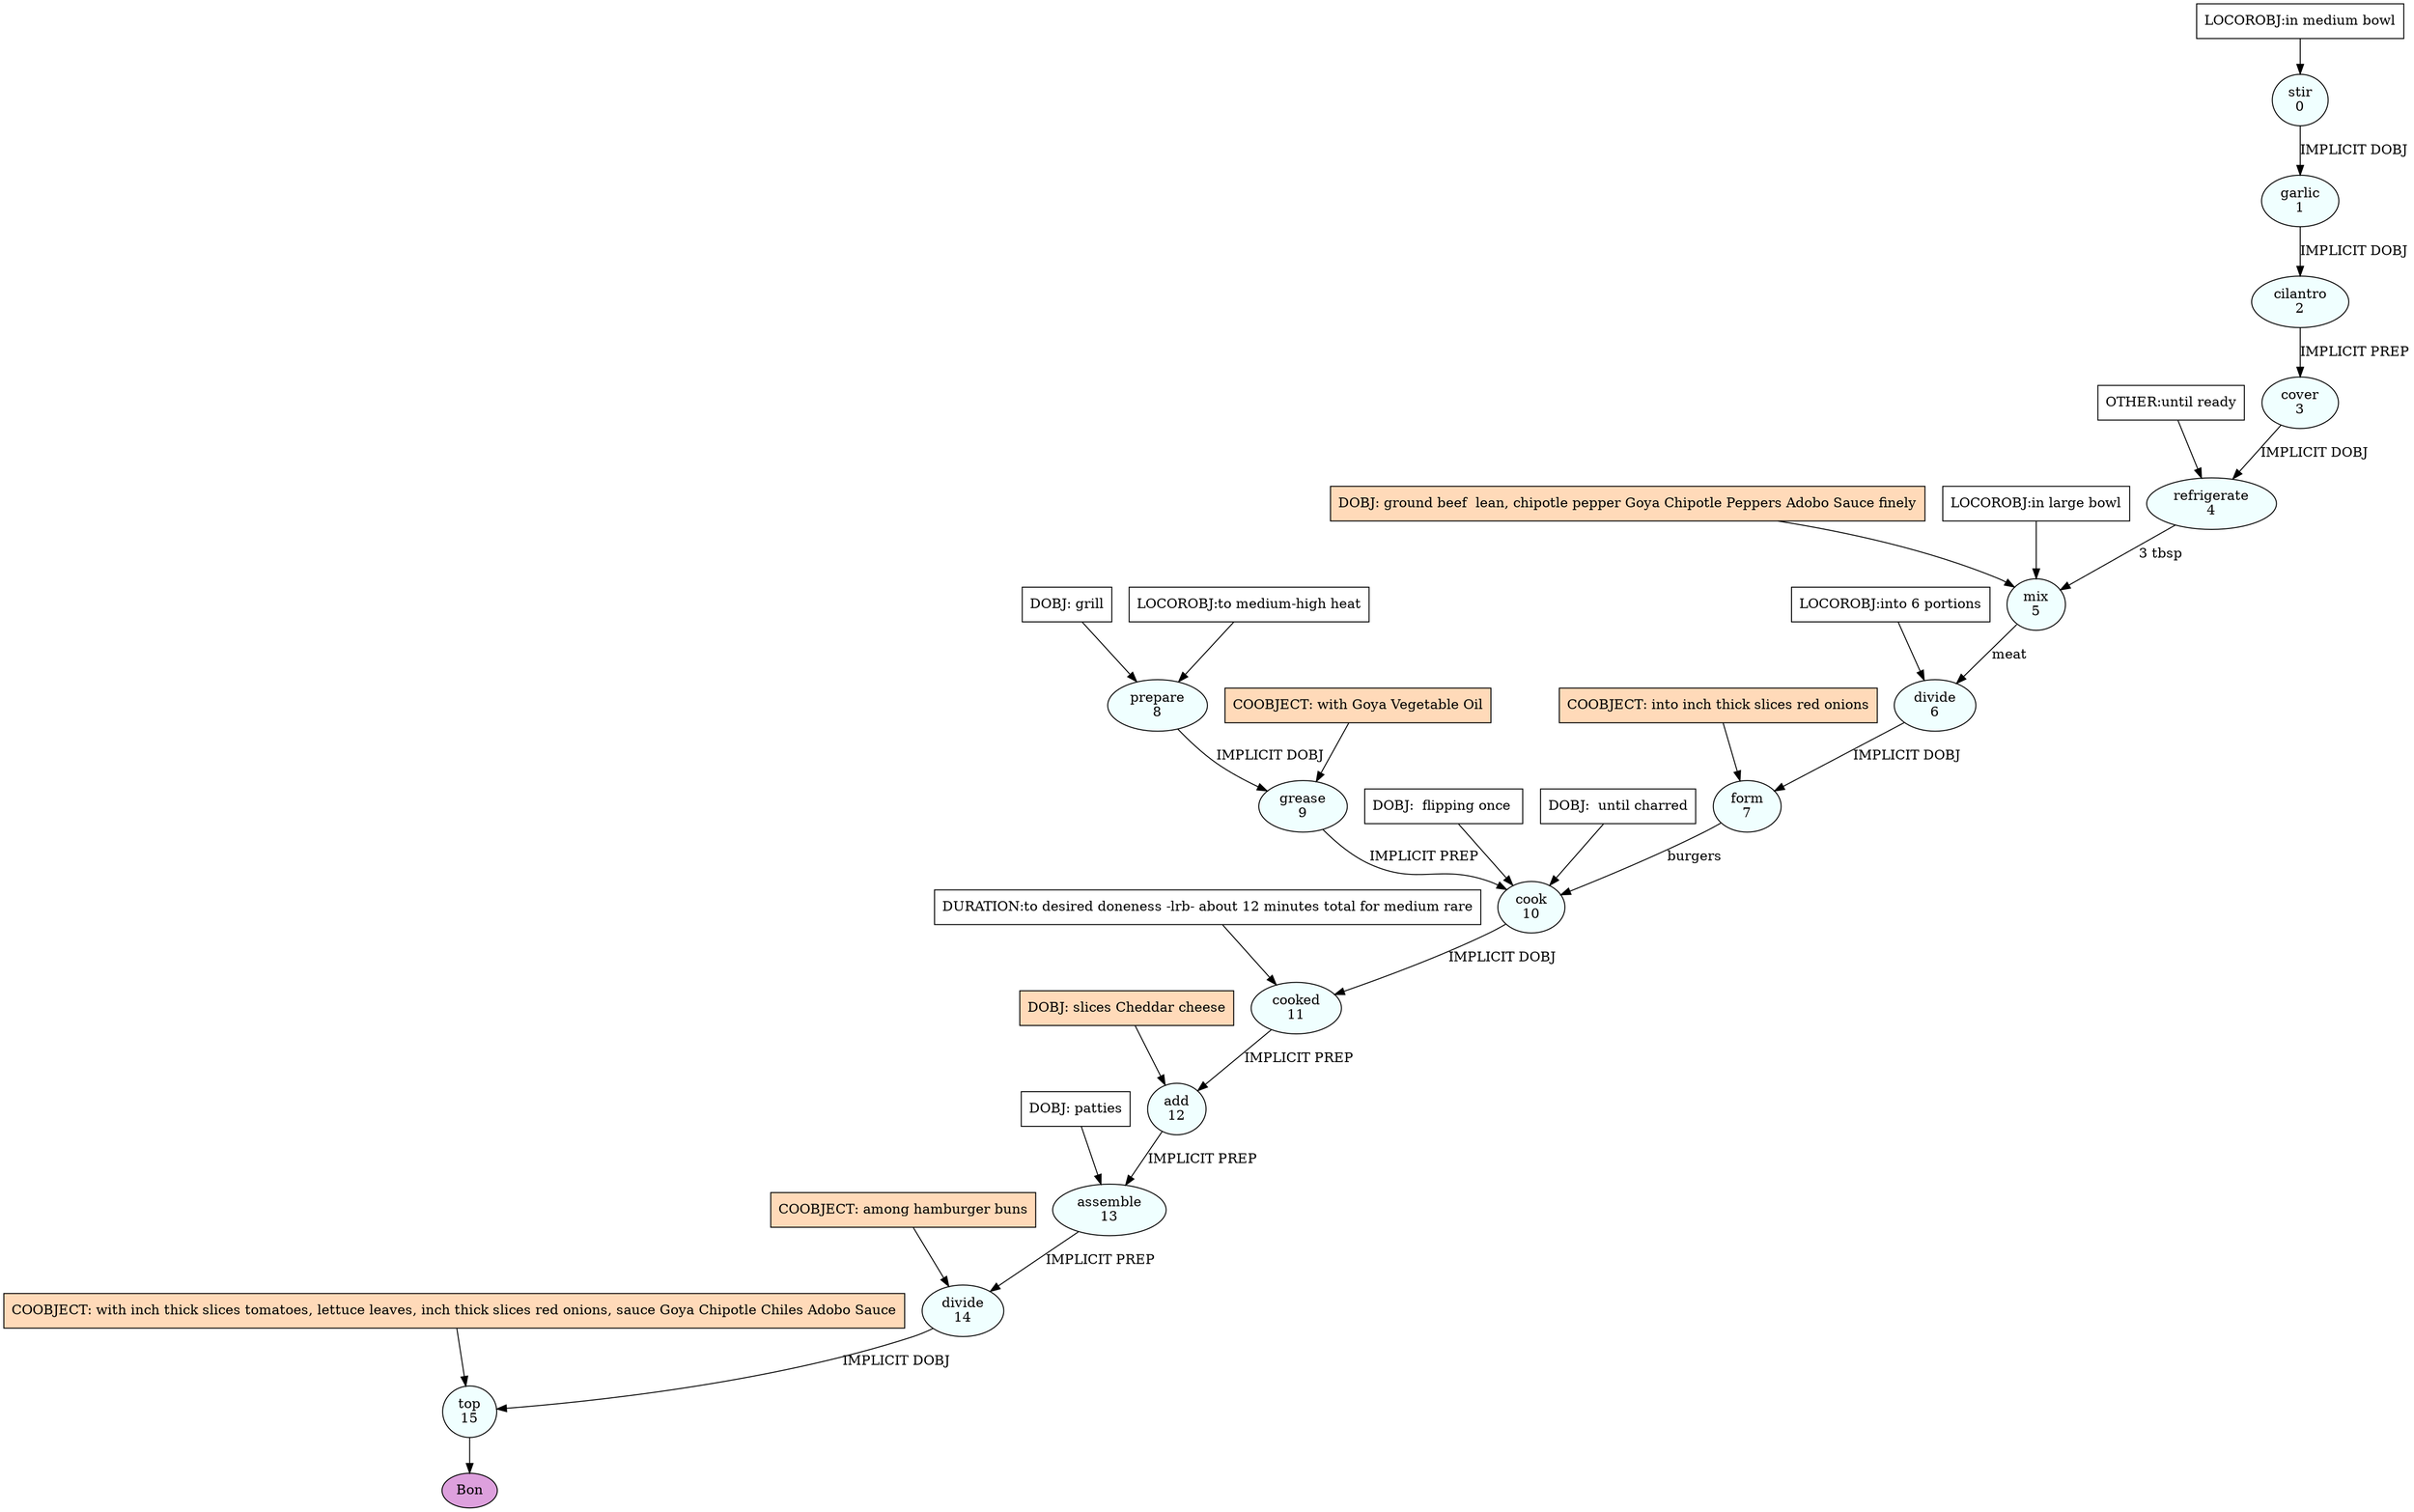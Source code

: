 digraph recipe {
E0[label="stir
0", shape=oval, style=filled, fillcolor=azure]
E1[label="garlic
1", shape=oval, style=filled, fillcolor=azure]
E2[label="cilantro
2", shape=oval, style=filled, fillcolor=azure]
E3[label="cover
3", shape=oval, style=filled, fillcolor=azure]
E4[label="refrigerate
4", shape=oval, style=filled, fillcolor=azure]
E5[label="mix
5", shape=oval, style=filled, fillcolor=azure]
E6[label="divide
6", shape=oval, style=filled, fillcolor=azure]
E7[label="form
7", shape=oval, style=filled, fillcolor=azure]
E8[label="prepare
8", shape=oval, style=filled, fillcolor=azure]
E9[label="grease
9", shape=oval, style=filled, fillcolor=azure]
E10[label="cook
10", shape=oval, style=filled, fillcolor=azure]
E11[label="cooked
11", shape=oval, style=filled, fillcolor=azure]
E12[label="add
12", shape=oval, style=filled, fillcolor=azure]
E13[label="assemble
13", shape=oval, style=filled, fillcolor=azure]
E14[label="divide
14", shape=oval, style=filled, fillcolor=azure]
E15[label="top
15", shape=oval, style=filled, fillcolor=azure]
D8[label="DOBJ: grill", shape=box, style=filled, fillcolor=white]
D8 -> E8
P8_0[label="LOCOROBJ:to medium-high heat", shape=box, style=filled, fillcolor=white]
P8_0 -> E8
P0_0[label="LOCOROBJ:in medium bowl", shape=box, style=filled, fillcolor=white]
P0_0 -> E0
E0 -> E1 [label="IMPLICIT DOBJ"]
E1 -> E2 [label="IMPLICIT DOBJ"]
E2 -> E3 [label="IMPLICIT PREP"]
E3 -> E4 [label="IMPLICIT DOBJ"]
P4_0_0[label="OTHER:until ready", shape=box, style=filled, fillcolor=white]
P4_0_0 -> E4
D5_ing[label="DOBJ: ground beef  lean, chipotle pepper Goya Chipotle Peppers Adobo Sauce finely", shape=box, style=filled, fillcolor=peachpuff]
D5_ing -> E5
E4 -> E5 [label=" 3 tbsp"]
P5_0_0[label="LOCOROBJ:in large bowl", shape=box, style=filled, fillcolor=white]
P5_0_0 -> E5
E5 -> E6 [label="meat"]
P6_0_0[label="LOCOROBJ:into 6 portions", shape=box, style=filled, fillcolor=white]
P6_0_0 -> E6
E6 -> E7 [label="IMPLICIT DOBJ"]
P7_0_ing[label="COOBJECT: into inch thick slices red onions", shape=box, style=filled, fillcolor=peachpuff]
P7_0_ing -> E7
E8 -> E9 [label="IMPLICIT DOBJ"]
P9_0_ing[label="COOBJECT: with Goya Vegetable Oil", shape=box, style=filled, fillcolor=peachpuff]
P9_0_ing -> E9
E7 -> E10 [label="burgers "]
D10_1[label="DOBJ:  flipping once ", shape=box, style=filled, fillcolor=white]
D10_1 -> E10
D10_2[label="DOBJ:  until charred", shape=box, style=filled, fillcolor=white]
D10_2 -> E10
E9 -> E10 [label="IMPLICIT PREP"]
E10 -> E11 [label="IMPLICIT DOBJ"]
P11_0_0[label="DURATION:to desired doneness -lrb- about 12 minutes total for medium rare", shape=box, style=filled, fillcolor=white]
P11_0_0 -> E11
D12_ing[label="DOBJ: slices Cheddar cheese", shape=box, style=filled, fillcolor=peachpuff]
D12_ing -> E12
E11 -> E12 [label="IMPLICIT PREP"]
D13_0[label="DOBJ: patties", shape=box, style=filled, fillcolor=white]
D13_0 -> E13
E12 -> E13 [label="IMPLICIT PREP"]
E13 -> E14 [label="IMPLICIT PREP"]
P14_1_ing[label="COOBJECT: among hamburger buns", shape=box, style=filled, fillcolor=peachpuff]
P14_1_ing -> E14
E14 -> E15 [label="IMPLICIT DOBJ"]
P15_0_ing[label="COOBJECT: with inch thick slices tomatoes, lettuce leaves, inch thick slices red onions, sauce Goya Chipotle Chiles Adobo Sauce", shape=box, style=filled, fillcolor=peachpuff]
P15_0_ing -> E15
EOR[label="Bon", shape=oval, style=filled, fillcolor=plum]
E15 -> EOR
}
